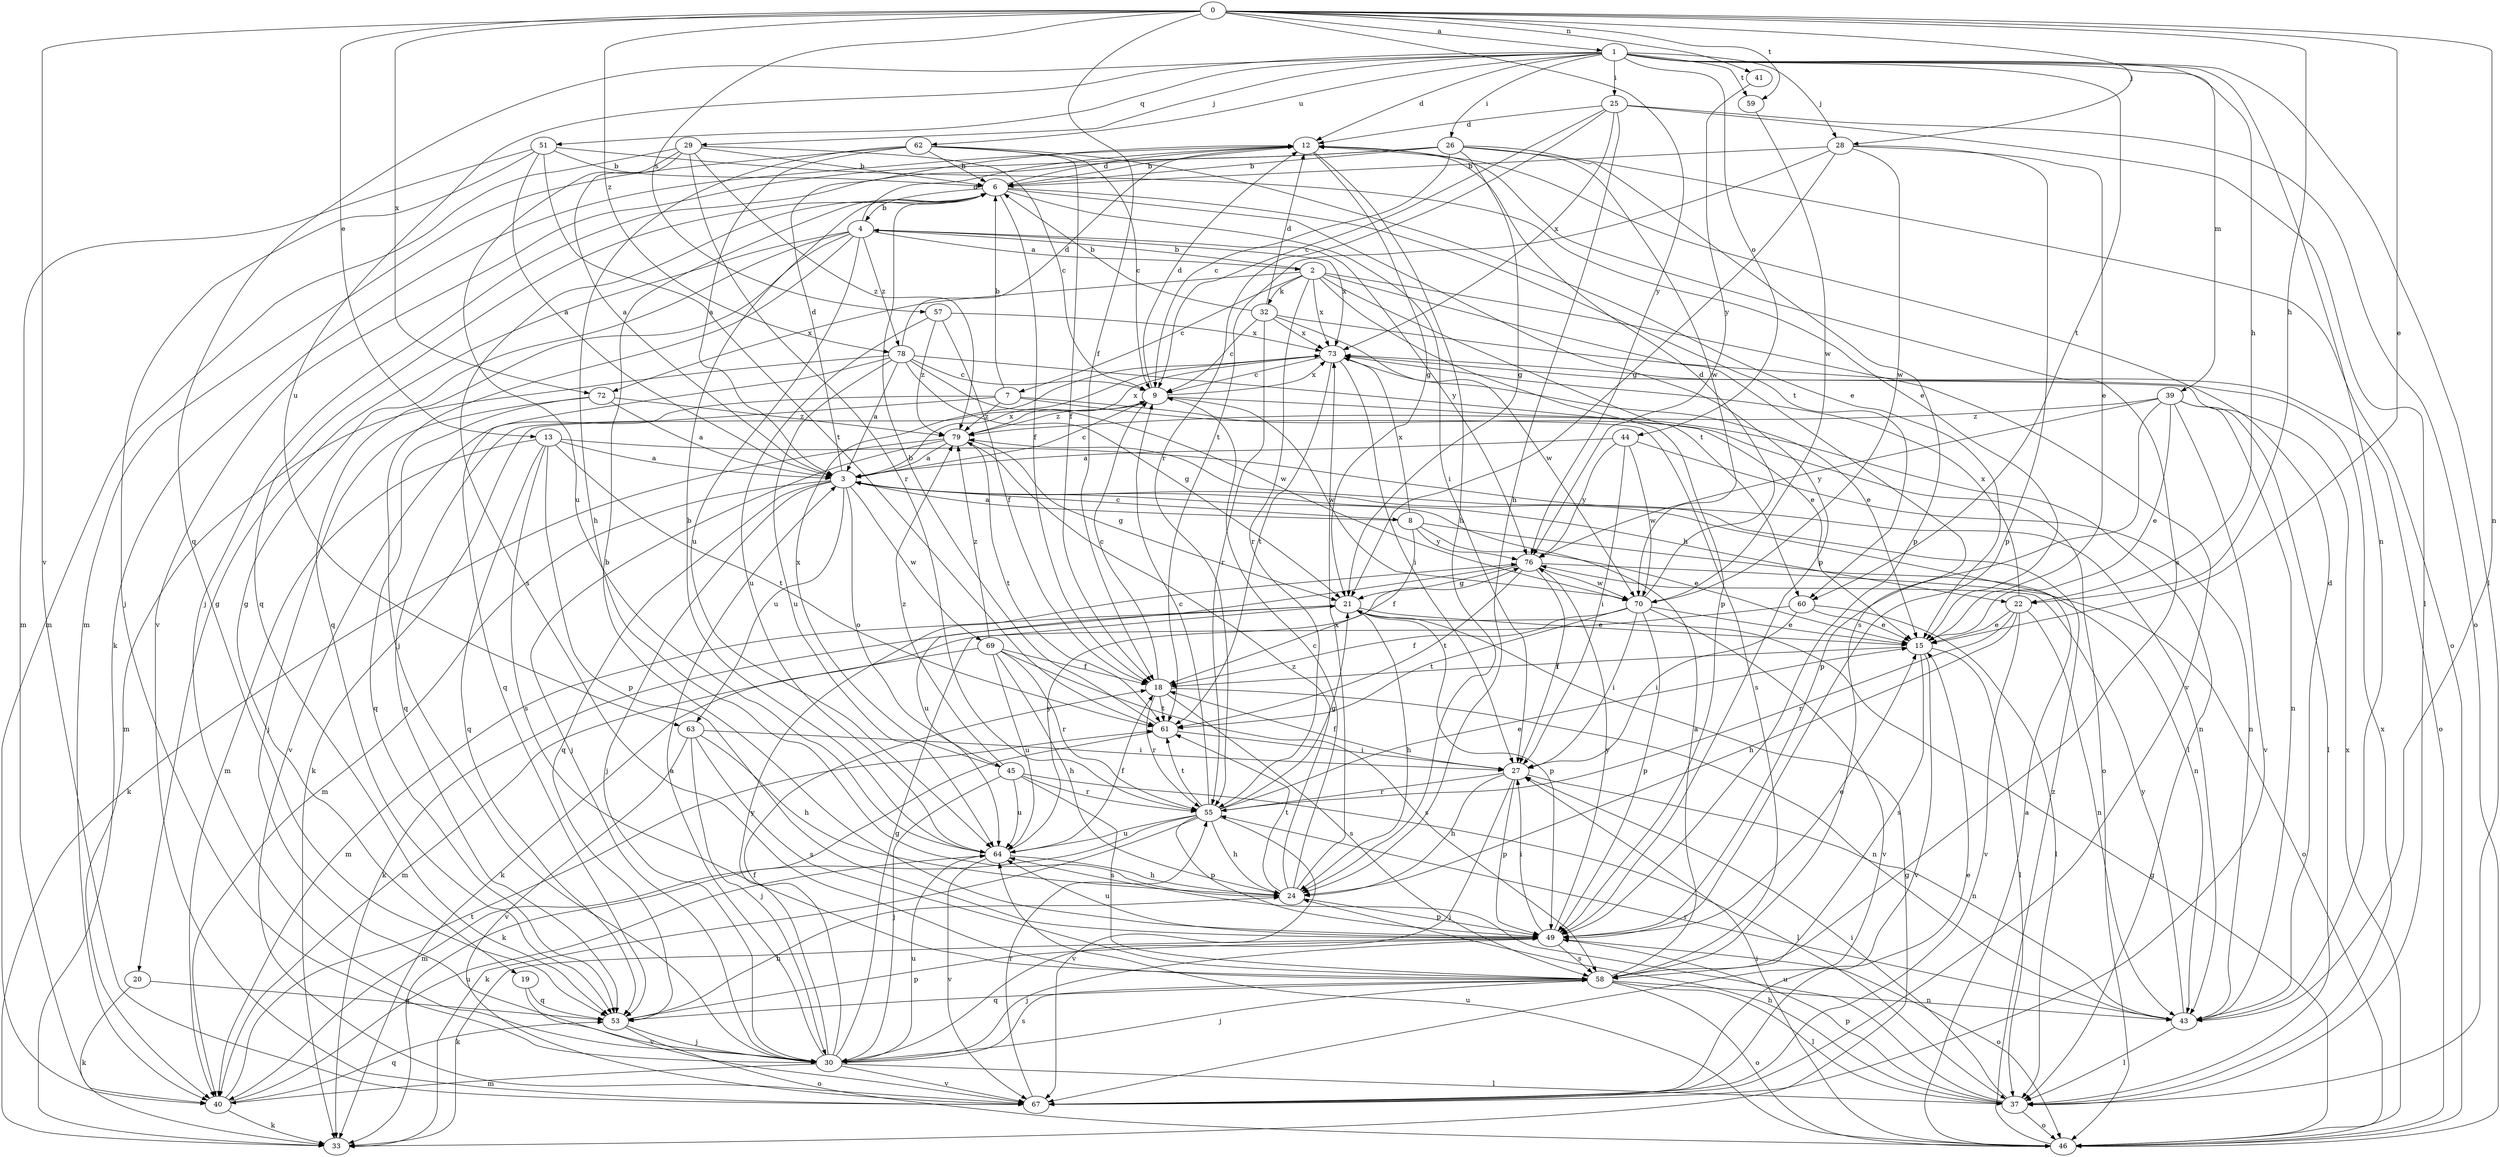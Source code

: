 strict digraph  {
0;
1;
2;
3;
4;
6;
7;
8;
9;
12;
13;
15;
18;
19;
20;
21;
22;
24;
25;
26;
27;
28;
29;
30;
32;
33;
37;
39;
40;
41;
43;
44;
45;
46;
49;
51;
53;
55;
57;
58;
59;
60;
61;
62;
63;
64;
67;
69;
70;
72;
73;
76;
78;
79;
0 -> 1  [label=a];
0 -> 13  [label=e];
0 -> 15  [label=e];
0 -> 18  [label=f];
0 -> 22  [label=h];
0 -> 28  [label=j];
0 -> 41  [label=n];
0 -> 43  [label=n];
0 -> 57  [label=s];
0 -> 59  [label=t];
0 -> 67  [label=v];
0 -> 72  [label=x];
0 -> 76  [label=y];
0 -> 78  [label=z];
1 -> 12  [label=d];
1 -> 22  [label=h];
1 -> 25  [label=i];
1 -> 26  [label=i];
1 -> 28  [label=j];
1 -> 29  [label=j];
1 -> 37  [label=l];
1 -> 39  [label=m];
1 -> 43  [label=n];
1 -> 44  [label=o];
1 -> 51  [label=q];
1 -> 53  [label=q];
1 -> 59  [label=t];
1 -> 60  [label=t];
1 -> 62  [label=u];
1 -> 63  [label=u];
2 -> 4  [label=b];
2 -> 7  [label=c];
2 -> 32  [label=k];
2 -> 49  [label=p];
2 -> 55  [label=r];
2 -> 58  [label=s];
2 -> 60  [label=t];
2 -> 67  [label=v];
2 -> 72  [label=x];
2 -> 73  [label=x];
3 -> 8  [label=c];
3 -> 9  [label=c];
3 -> 12  [label=d];
3 -> 22  [label=h];
3 -> 30  [label=j];
3 -> 40  [label=m];
3 -> 45  [label=o];
3 -> 53  [label=q];
3 -> 63  [label=u];
3 -> 69  [label=w];
3 -> 73  [label=x];
4 -> 2  [label=a];
4 -> 12  [label=d];
4 -> 19  [label=g];
4 -> 20  [label=g];
4 -> 30  [label=j];
4 -> 53  [label=q];
4 -> 64  [label=u];
4 -> 73  [label=x];
4 -> 76  [label=y];
4 -> 78  [label=z];
6 -> 4  [label=b];
6 -> 12  [label=d];
6 -> 18  [label=f];
6 -> 27  [label=i];
6 -> 49  [label=p];
6 -> 53  [label=q];
6 -> 58  [label=s];
6 -> 60  [label=t];
7 -> 6  [label=b];
7 -> 46  [label=o];
7 -> 53  [label=q];
7 -> 58  [label=s];
7 -> 67  [label=v];
7 -> 79  [label=z];
8 -> 3  [label=a];
8 -> 15  [label=e];
8 -> 18  [label=f];
8 -> 43  [label=n];
8 -> 73  [label=x];
8 -> 76  [label=y];
9 -> 12  [label=d];
9 -> 33  [label=k];
9 -> 37  [label=l];
9 -> 70  [label=w];
9 -> 73  [label=x];
9 -> 79  [label=z];
12 -> 6  [label=b];
12 -> 21  [label=g];
12 -> 24  [label=h];
12 -> 33  [label=k];
12 -> 58  [label=s];
13 -> 3  [label=a];
13 -> 40  [label=m];
13 -> 43  [label=n];
13 -> 49  [label=p];
13 -> 53  [label=q];
13 -> 58  [label=s];
13 -> 61  [label=t];
15 -> 18  [label=f];
15 -> 37  [label=l];
15 -> 58  [label=s];
15 -> 67  [label=v];
18 -> 9  [label=c];
18 -> 43  [label=n];
18 -> 55  [label=r];
18 -> 58  [label=s];
18 -> 61  [label=t];
19 -> 53  [label=q];
19 -> 67  [label=v];
20 -> 33  [label=k];
20 -> 53  [label=q];
21 -> 15  [label=e];
21 -> 24  [label=h];
21 -> 33  [label=k];
21 -> 40  [label=m];
21 -> 49  [label=p];
22 -> 15  [label=e];
22 -> 24  [label=h];
22 -> 43  [label=n];
22 -> 55  [label=r];
22 -> 67  [label=v];
22 -> 73  [label=x];
24 -> 9  [label=c];
24 -> 49  [label=p];
24 -> 61  [label=t];
24 -> 73  [label=x];
24 -> 79  [label=z];
25 -> 9  [label=c];
25 -> 12  [label=d];
25 -> 24  [label=h];
25 -> 37  [label=l];
25 -> 46  [label=o];
25 -> 55  [label=r];
25 -> 73  [label=x];
26 -> 6  [label=b];
26 -> 9  [label=c];
26 -> 21  [label=g];
26 -> 30  [label=j];
26 -> 46  [label=o];
26 -> 49  [label=p];
26 -> 67  [label=v];
26 -> 70  [label=w];
27 -> 18  [label=f];
27 -> 24  [label=h];
27 -> 30  [label=j];
27 -> 43  [label=n];
27 -> 49  [label=p];
27 -> 55  [label=r];
28 -> 6  [label=b];
28 -> 15  [label=e];
28 -> 21  [label=g];
28 -> 49  [label=p];
28 -> 61  [label=t];
28 -> 70  [label=w];
29 -> 3  [label=a];
29 -> 6  [label=b];
29 -> 9  [label=c];
29 -> 40  [label=m];
29 -> 55  [label=r];
29 -> 64  [label=u];
29 -> 79  [label=z];
30 -> 3  [label=a];
30 -> 18  [label=f];
30 -> 21  [label=g];
30 -> 37  [label=l];
30 -> 40  [label=m];
30 -> 58  [label=s];
30 -> 64  [label=u];
30 -> 67  [label=v];
30 -> 76  [label=y];
32 -> 6  [label=b];
32 -> 9  [label=c];
32 -> 12  [label=d];
32 -> 46  [label=o];
32 -> 55  [label=r];
32 -> 70  [label=w];
32 -> 73  [label=x];
33 -> 21  [label=g];
37 -> 24  [label=h];
37 -> 27  [label=i];
37 -> 46  [label=o];
37 -> 49  [label=p];
37 -> 64  [label=u];
37 -> 73  [label=x];
39 -> 15  [label=e];
39 -> 37  [label=l];
39 -> 43  [label=n];
39 -> 49  [label=p];
39 -> 67  [label=v];
39 -> 76  [label=y];
39 -> 79  [label=z];
40 -> 33  [label=k];
40 -> 53  [label=q];
40 -> 61  [label=t];
40 -> 64  [label=u];
41 -> 76  [label=y];
43 -> 12  [label=d];
43 -> 37  [label=l];
43 -> 55  [label=r];
43 -> 76  [label=y];
44 -> 3  [label=a];
44 -> 27  [label=i];
44 -> 43  [label=n];
44 -> 70  [label=w];
44 -> 76  [label=y];
45 -> 30  [label=j];
45 -> 37  [label=l];
45 -> 55  [label=r];
45 -> 58  [label=s];
45 -> 64  [label=u];
45 -> 73  [label=x];
45 -> 79  [label=z];
46 -> 3  [label=a];
46 -> 21  [label=g];
46 -> 27  [label=i];
46 -> 64  [label=u];
46 -> 73  [label=x];
46 -> 79  [label=z];
49 -> 6  [label=b];
49 -> 15  [label=e];
49 -> 27  [label=i];
49 -> 30  [label=j];
49 -> 33  [label=k];
49 -> 46  [label=o];
49 -> 58  [label=s];
49 -> 64  [label=u];
49 -> 76  [label=y];
51 -> 3  [label=a];
51 -> 6  [label=b];
51 -> 15  [label=e];
51 -> 30  [label=j];
51 -> 40  [label=m];
51 -> 61  [label=t];
53 -> 24  [label=h];
53 -> 30  [label=j];
53 -> 46  [label=o];
53 -> 49  [label=p];
55 -> 9  [label=c];
55 -> 15  [label=e];
55 -> 21  [label=g];
55 -> 24  [label=h];
55 -> 33  [label=k];
55 -> 40  [label=m];
55 -> 49  [label=p];
55 -> 61  [label=t];
55 -> 64  [label=u];
55 -> 67  [label=v];
57 -> 18  [label=f];
57 -> 64  [label=u];
57 -> 73  [label=x];
57 -> 79  [label=z];
58 -> 3  [label=a];
58 -> 30  [label=j];
58 -> 37  [label=l];
58 -> 43  [label=n];
58 -> 46  [label=o];
58 -> 53  [label=q];
59 -> 70  [label=w];
60 -> 15  [label=e];
60 -> 27  [label=i];
60 -> 33  [label=k];
60 -> 37  [label=l];
61 -> 6  [label=b];
61 -> 27  [label=i];
61 -> 33  [label=k];
62 -> 3  [label=a];
62 -> 6  [label=b];
62 -> 9  [label=c];
62 -> 15  [label=e];
62 -> 18  [label=f];
62 -> 24  [label=h];
62 -> 40  [label=m];
63 -> 24  [label=h];
63 -> 27  [label=i];
63 -> 30  [label=j];
63 -> 58  [label=s];
63 -> 67  [label=v];
64 -> 6  [label=b];
64 -> 18  [label=f];
64 -> 24  [label=h];
64 -> 67  [label=v];
64 -> 76  [label=y];
67 -> 15  [label=e];
67 -> 55  [label=r];
69 -> 18  [label=f];
69 -> 24  [label=h];
69 -> 40  [label=m];
69 -> 55  [label=r];
69 -> 58  [label=s];
69 -> 64  [label=u];
69 -> 79  [label=z];
70 -> 12  [label=d];
70 -> 15  [label=e];
70 -> 18  [label=f];
70 -> 27  [label=i];
70 -> 49  [label=p];
70 -> 61  [label=t];
70 -> 67  [label=v];
72 -> 3  [label=a];
72 -> 30  [label=j];
72 -> 53  [label=q];
72 -> 79  [label=z];
73 -> 9  [label=c];
73 -> 15  [label=e];
73 -> 27  [label=i];
73 -> 61  [label=t];
76 -> 21  [label=g];
76 -> 27  [label=i];
76 -> 46  [label=o];
76 -> 61  [label=t];
76 -> 64  [label=u];
76 -> 70  [label=w];
78 -> 3  [label=a];
78 -> 9  [label=c];
78 -> 12  [label=d];
78 -> 15  [label=e];
78 -> 21  [label=g];
78 -> 40  [label=m];
78 -> 53  [label=q];
78 -> 64  [label=u];
78 -> 70  [label=w];
79 -> 3  [label=a];
79 -> 21  [label=g];
79 -> 30  [label=j];
79 -> 33  [label=k];
79 -> 61  [label=t];
79 -> 73  [label=x];
}
